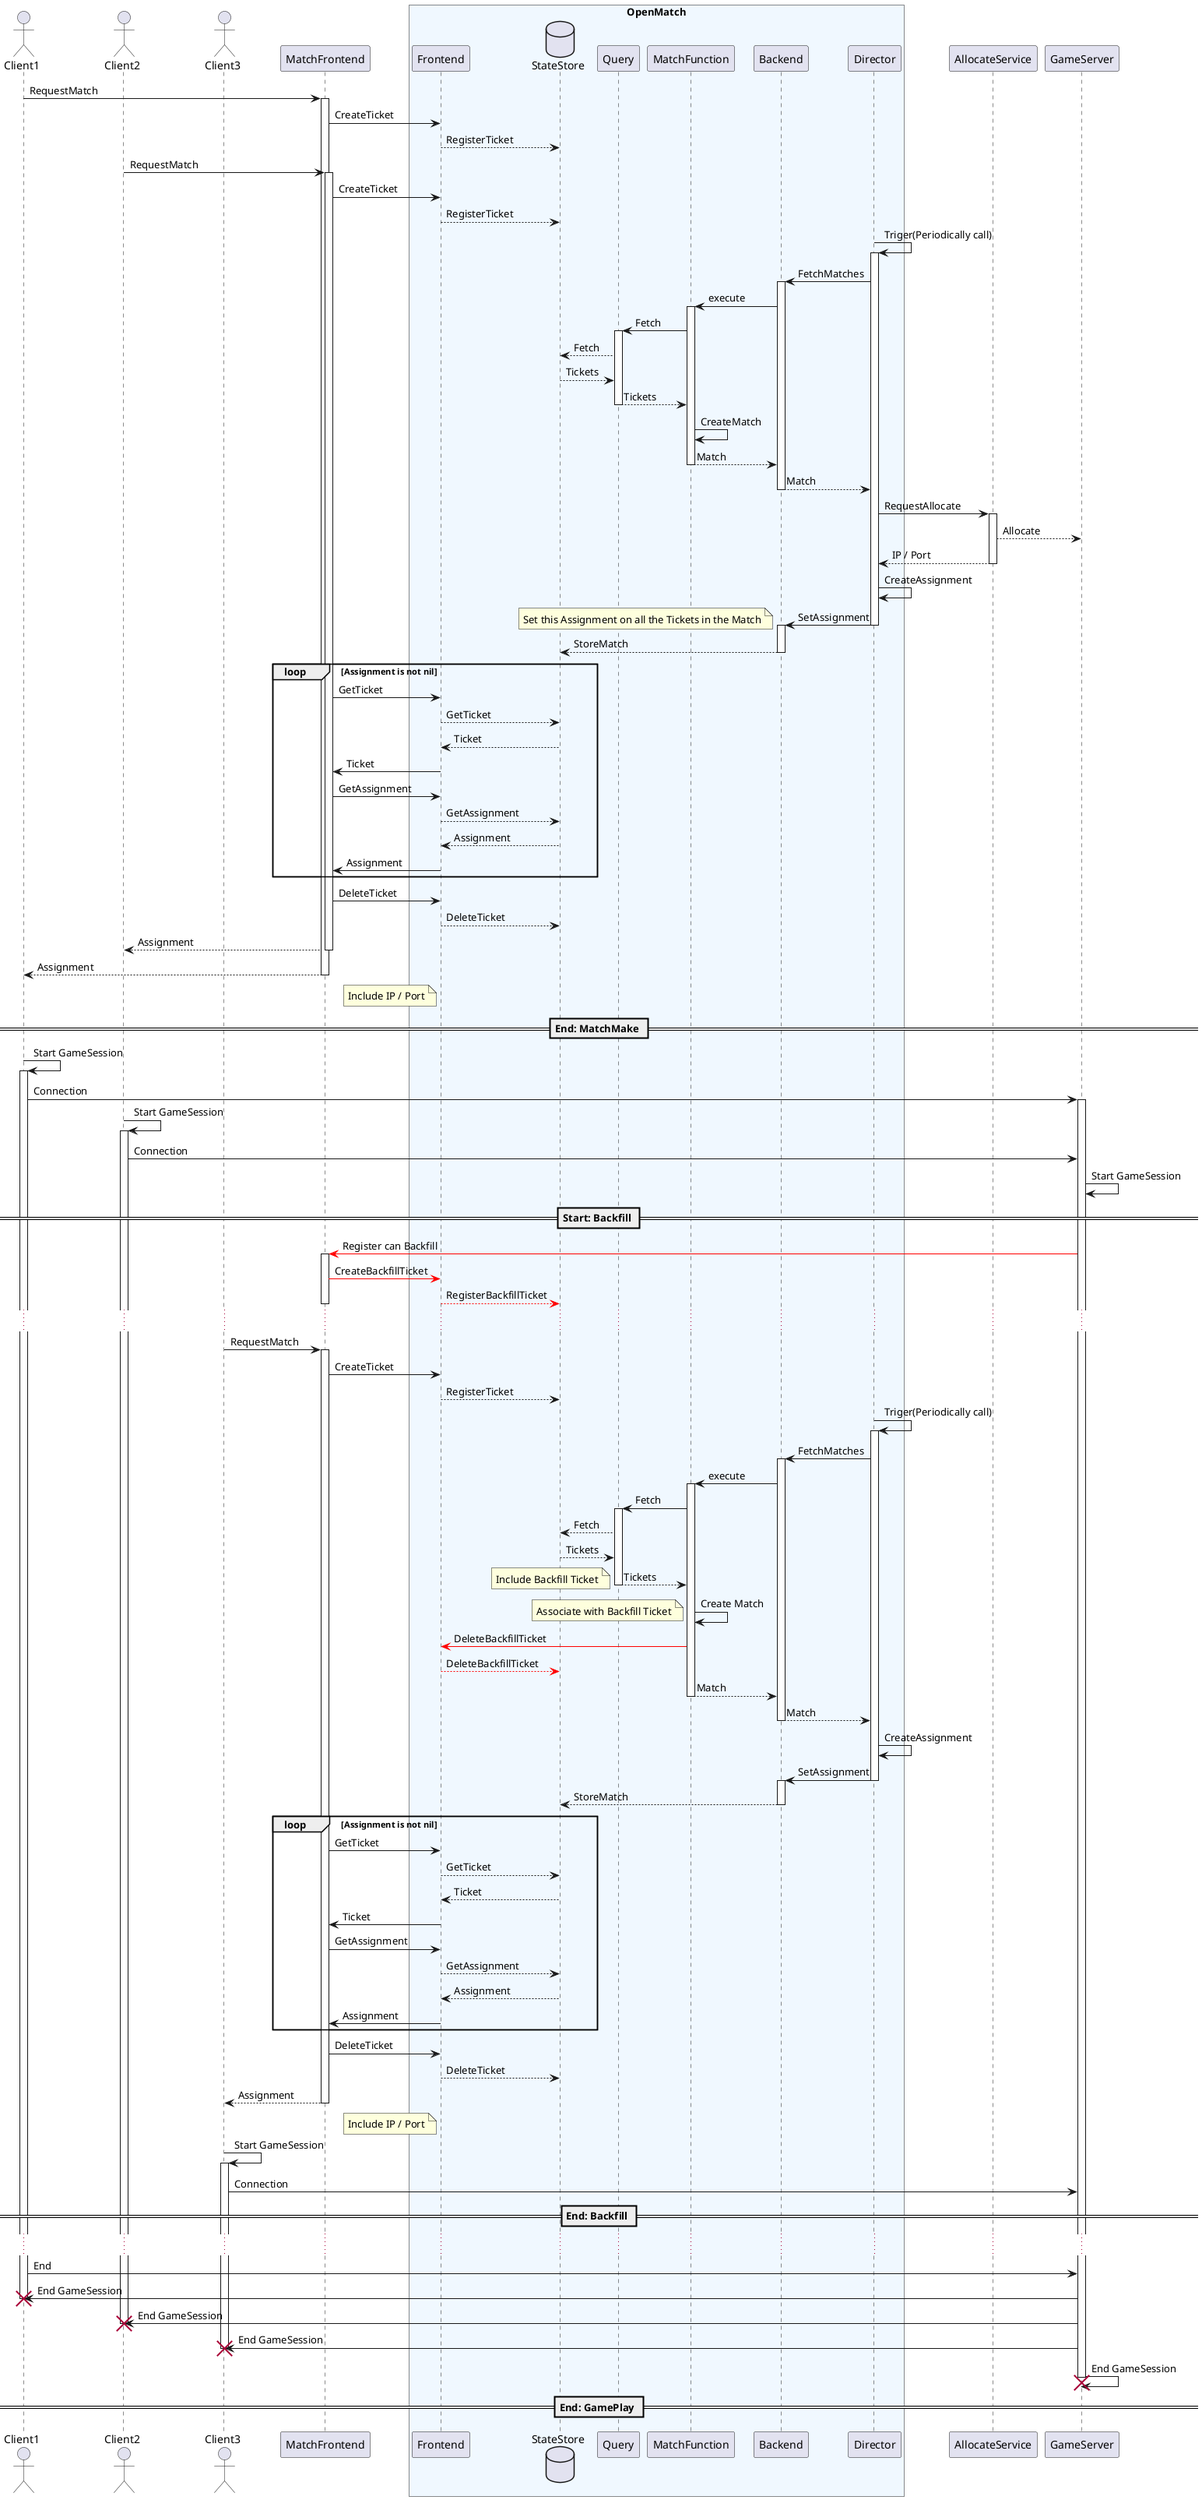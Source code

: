 @startuml

actor Client1
actor Client2
actor Client3
participant MatchFrontend
box "OpenMatch" #f0f8ff
    participant Frontend
    database StateStore
    participant Query
    participant MatchFunction
    participant Backend
    participant Director
end box
participant AllocateService
participant GameServer

Client1 -> MatchFrontend: RequestMatch
activate MatchFrontend
MatchFrontend -> Frontend: CreateTicket
Frontend --> StateStore: RegisterTicket


Client2 -> MatchFrontend: RequestMatch
activate MatchFrontend
MatchFrontend -> Frontend: CreateTicket
Frontend --> StateStore: RegisterTicket

Director -> Director: Triger(Periodically call)
activate Director
Director -> Backend: FetchMatches
activate Backend
Backend -> MatchFunction: execute
activate MatchFunction
MatchFunction -> Query: Fetch
activate Query
Query --> StateStore: Fetch
StateStore --> Query: Tickets
return Tickets
MatchFunction -> MatchFunction: CreateMatch
return Match
return Match

Director -> AllocateService: RequestAllocate
activate AllocateService
AllocateService --> GameServer: Allocate
return IP / Port

Director -> Director: CreateAssignment
Director -> Backend: SetAssignment
deactivate Director
activate Backend
note left: Set this Assignment on all the Tickets in the Match
Backend --> StateStore: StoreMatch
deactivate Backend

loop Assignment is not nil
    MatchFrontend -> Frontend: GetTicket
    Frontend --> StateStore: GetTicket
    StateStore --> Frontend: Ticket
    Frontend -> MatchFrontend: Ticket
    MatchFrontend -> Frontend: GetAssignment
    Frontend --> StateStore: GetAssignment
    StateStore --> Frontend: Assignment
    Frontend -> MatchFrontend: Assignment
end
MatchFrontend -> Frontend: DeleteTicket
Frontend --> StateStore: DeleteTicket
return Assignment
return Assignment
note left of Frontend: Include IP / Port

== End: MatchMake ==

Client1 -> Client1: Start GameSession
activate Client1
Client1 -> GameServer: Connection

activate GameServer

Client2 -> Client2: Start GameSession
activate Client2
Client2 -> GameServer: Connection

GameServer -> GameServer: Start GameSession

== Start: Backfill ==

GameServer -[#red]> MatchFrontend: Register can Backfill
activate MatchFrontend
MatchFrontend -[#red]> Frontend: CreateBackfillTicket
Frontend --[#red]> StateStore: RegisterBackfillTicket
deactivate MatchFrontend

...

Client3 -> MatchFrontend: RequestMatch
activate MatchFrontend
MatchFrontend -> Frontend: CreateTicket
Frontend --> StateStore: RegisterTicket

Director -> Director: Triger(Periodically call)
activate Director
Director -> Backend: FetchMatches
activate Backend
Backend -> MatchFunction: execute
activate MatchFunction
MatchFunction -> Query: Fetch
activate Query
Query --> StateStore: Fetch
StateStore --> Query: Tickets
return Tickets
note left: Include Backfill Ticket
MatchFunction -> MatchFunction: Create Match
note left: Associate with Backfill Ticket
MatchFunction -[#red]> Frontend: DeleteBackfillTicket
Frontend --[#red]> StateStore: DeleteBackfillTicket
return Match
return Match

Director -> Director: CreateAssignment
Director -> Backend: SetAssignment
deactivate Director
activate Backend
Backend --> StateStore: StoreMatch
deactivate Backend

loop Assignment is not nil
    MatchFrontend -> Frontend: GetTicket
    Frontend --> StateStore: GetTicket
    StateStore --> Frontend: Ticket
    Frontend -> MatchFrontend: Ticket
    MatchFrontend -> Frontend: GetAssignment
    Frontend --> StateStore: GetAssignment
    StateStore --> Frontend: Assignment
    Frontend -> MatchFrontend: Assignment
end
MatchFrontend -> Frontend: DeleteTicket
Frontend --> StateStore: DeleteTicket
return Assignment
note left of Frontend: Include IP / Port

Client3 -> Client3: Start GameSession
activate Client3
Client3 -> GameServer: Connection

== End: Backfill ==

...

Client1 -> GameServer: End
GameServer -> Client1: End GameSession
destroy Client1
deactivate Client1
deactivate Client1
GameServer -> Client2: End GameSession
destroy Client2
deactivate Client2
deactivate Client2
GameServer -> Client3: End GameSession
destroy Client3
deactivate Client3
deactivate Client3

GameServer -> GameServer: End GameSession
deactivate GameServer

== End: GamePlay ==

destroy GameServer

@enduml